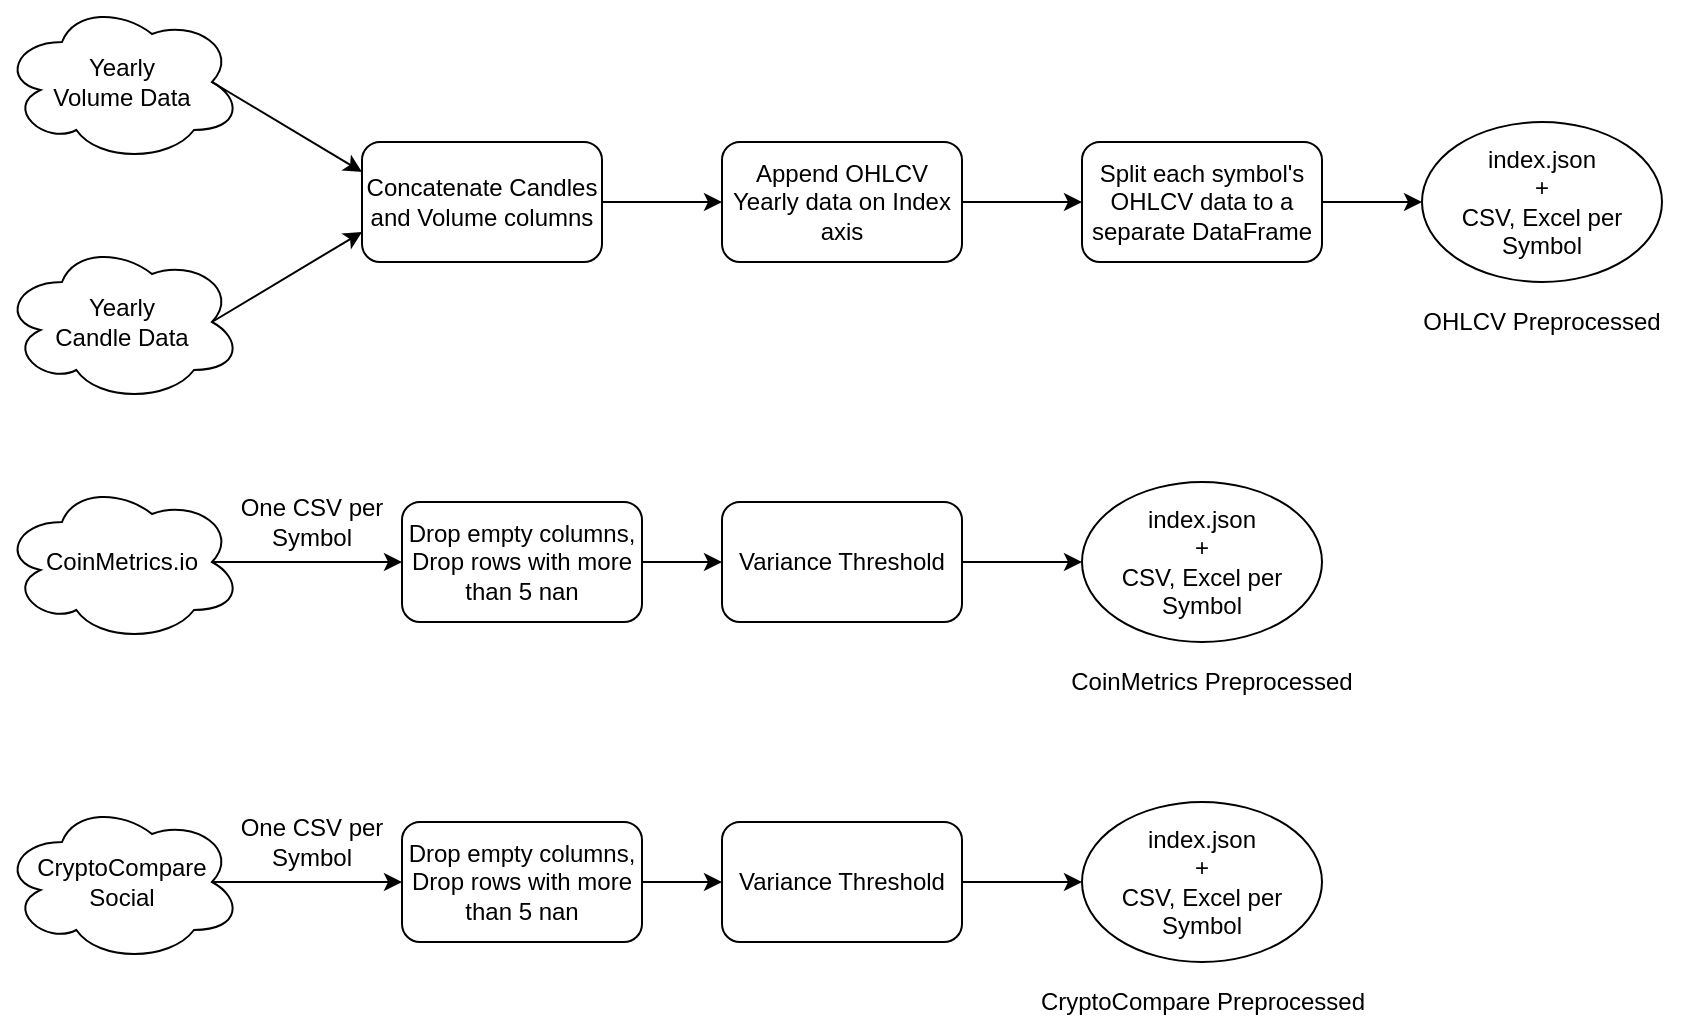 <mxfile version="13.7.6" type="device"><diagram id="VXJkmPE2xOATJFA8U-5V" name="Page-1"><mxGraphModel dx="1422" dy="732" grid="1" gridSize="10" guides="1" tooltips="1" connect="1" arrows="1" fold="1" page="1" pageScale="1" pageWidth="827" pageHeight="1169" math="0" shadow="0"><root><mxCell id="0"/><mxCell id="1" parent="0"/><mxCell id="7vkwc5EuOUGVffJD1eXL-1" value="CoinMetrics.io" style="ellipse;shape=cloud;whiteSpace=wrap;html=1;" vertex="1" parent="1"><mxGeometry x="40" y="320" width="120" height="80" as="geometry"/></mxCell><mxCell id="7vkwc5EuOUGVffJD1eXL-2" value="Drop empty columns,&lt;br&gt;Drop rows with more than 5 nan" style="rounded=1;whiteSpace=wrap;html=1;" vertex="1" parent="1"><mxGeometry x="240" y="330" width="120" height="60" as="geometry"/></mxCell><mxCell id="7vkwc5EuOUGVffJD1eXL-3" value="" style="endArrow=classic;html=1;exitX=0.875;exitY=0.5;exitDx=0;exitDy=0;exitPerimeter=0;entryX=0;entryY=0.5;entryDx=0;entryDy=0;" edge="1" parent="1" source="7vkwc5EuOUGVffJD1eXL-1" target="7vkwc5EuOUGVffJD1eXL-2"><mxGeometry width="50" height="50" relative="1" as="geometry"><mxPoint x="390" y="400" as="sourcePoint"/><mxPoint x="440" y="350" as="targetPoint"/></mxGeometry></mxCell><mxCell id="7vkwc5EuOUGVffJD1eXL-8" value="" style="endArrow=classic;html=1;exitX=1;exitY=0.5;exitDx=0;exitDy=0;entryX=0;entryY=0.5;entryDx=0;entryDy=0;" edge="1" parent="1" source="7vkwc5EuOUGVffJD1eXL-2"><mxGeometry width="50" height="50" relative="1" as="geometry"><mxPoint x="390" y="400" as="sourcePoint"/><mxPoint x="400" y="360" as="targetPoint"/></mxGeometry></mxCell><mxCell id="7vkwc5EuOUGVffJD1eXL-9" value="Variance Threshold" style="rounded=1;whiteSpace=wrap;html=1;" vertex="1" parent="1"><mxGeometry x="400" y="330" width="120" height="60" as="geometry"/></mxCell><mxCell id="7vkwc5EuOUGVffJD1eXL-10" value="Yearly&lt;br&gt;Candle Data" style="ellipse;shape=cloud;whiteSpace=wrap;html=1;" vertex="1" parent="1"><mxGeometry x="40" y="200" width="120" height="80" as="geometry"/></mxCell><mxCell id="7vkwc5EuOUGVffJD1eXL-11" value="Concatenate Candles&lt;br&gt;and Volume columns" style="rounded=1;whiteSpace=wrap;html=1;" vertex="1" parent="1"><mxGeometry x="220" y="150" width="120" height="60" as="geometry"/></mxCell><mxCell id="7vkwc5EuOUGVffJD1eXL-13" value="" style="endArrow=classic;html=1;entryX=0;entryY=0.75;entryDx=0;entryDy=0;exitX=0.875;exitY=0.5;exitDx=0;exitDy=0;exitPerimeter=0;" edge="1" parent="1" source="7vkwc5EuOUGVffJD1eXL-10" target="7vkwc5EuOUGVffJD1eXL-11"><mxGeometry width="50" height="50" relative="1" as="geometry"><mxPoint x="250" y="250" as="sourcePoint"/><mxPoint x="220" y="239.5" as="targetPoint"/></mxGeometry></mxCell><mxCell id="7vkwc5EuOUGVffJD1eXL-14" value="Yearly &lt;br&gt;Volume Data" style="ellipse;shape=cloud;whiteSpace=wrap;html=1;" vertex="1" parent="1"><mxGeometry x="40" y="80" width="120" height="80" as="geometry"/></mxCell><mxCell id="7vkwc5EuOUGVffJD1eXL-15" value="" style="endArrow=classic;html=1;exitX=0.875;exitY=0.5;exitDx=0;exitDy=0;exitPerimeter=0;entryX=0;entryY=0.25;entryDx=0;entryDy=0;" edge="1" parent="1" source="7vkwc5EuOUGVffJD1eXL-14" target="7vkwc5EuOUGVffJD1eXL-11"><mxGeometry width="50" height="50" relative="1" as="geometry"><mxPoint x="155" y="250" as="sourcePoint"/><mxPoint x="230" y="180" as="targetPoint"/></mxGeometry></mxCell><mxCell id="7vkwc5EuOUGVffJD1eXL-16" value="Append OHLCV Yearly data on Index axis" style="rounded=1;whiteSpace=wrap;html=1;" vertex="1" parent="1"><mxGeometry x="400" y="150" width="120" height="60" as="geometry"/></mxCell><mxCell id="7vkwc5EuOUGVffJD1eXL-17" value="" style="endArrow=classic;html=1;exitX=1;exitY=0.5;exitDx=0;exitDy=0;entryX=0;entryY=0.5;entryDx=0;entryDy=0;" edge="1" parent="1" source="7vkwc5EuOUGVffJD1eXL-11" target="7vkwc5EuOUGVffJD1eXL-16"><mxGeometry width="50" height="50" relative="1" as="geometry"><mxPoint x="290" y="270" as="sourcePoint"/><mxPoint x="340" y="220" as="targetPoint"/></mxGeometry></mxCell><mxCell id="7vkwc5EuOUGVffJD1eXL-18" value="" style="endArrow=classic;html=1;exitX=1;exitY=0.5;exitDx=0;exitDy=0;" edge="1" parent="1" source="7vkwc5EuOUGVffJD1eXL-16" target="7vkwc5EuOUGVffJD1eXL-19"><mxGeometry width="50" height="50" relative="1" as="geometry"><mxPoint x="290" y="270" as="sourcePoint"/><mxPoint x="580" y="180" as="targetPoint"/></mxGeometry></mxCell><mxCell id="7vkwc5EuOUGVffJD1eXL-19" value="Split each symbol's OHLCV data to a separate DataFrame" style="rounded=1;whiteSpace=wrap;html=1;" vertex="1" parent="1"><mxGeometry x="580" y="150" width="120" height="60" as="geometry"/></mxCell><mxCell id="7vkwc5EuOUGVffJD1eXL-20" value="index.json&lt;br&gt;+&lt;br&gt;CSV, Excel per Symbol" style="ellipse;whiteSpace=wrap;html=1;" vertex="1" parent="1"><mxGeometry x="750" y="140" width="120" height="80" as="geometry"/></mxCell><mxCell id="7vkwc5EuOUGVffJD1eXL-21" value="" style="endArrow=classic;html=1;exitX=1;exitY=0.5;exitDx=0;exitDy=0;entryX=0;entryY=0.5;entryDx=0;entryDy=0;" edge="1" parent="1" source="7vkwc5EuOUGVffJD1eXL-19" target="7vkwc5EuOUGVffJD1eXL-20"><mxGeometry width="50" height="50" relative="1" as="geometry"><mxPoint x="290" y="230" as="sourcePoint"/><mxPoint x="640" y="80" as="targetPoint"/></mxGeometry></mxCell><mxCell id="7vkwc5EuOUGVffJD1eXL-22" value="One CSV per Symbol" style="text;html=1;strokeColor=none;fillColor=none;align=center;verticalAlign=middle;whiteSpace=wrap;rounded=0;" vertex="1" parent="1"><mxGeometry x="150" y="330" width="90" height="20" as="geometry"/></mxCell><mxCell id="7vkwc5EuOUGVffJD1eXL-23" value="index.json&lt;br&gt;+&lt;br&gt;CSV, Excel per Symbol" style="ellipse;whiteSpace=wrap;html=1;" vertex="1" parent="1"><mxGeometry x="580" y="320" width="120" height="80" as="geometry"/></mxCell><mxCell id="7vkwc5EuOUGVffJD1eXL-24" value="" style="endArrow=classic;html=1;exitX=1;exitY=0.5;exitDx=0;exitDy=0;entryX=0;entryY=0.5;entryDx=0;entryDy=0;" edge="1" parent="1" source="7vkwc5EuOUGVffJD1eXL-9" target="7vkwc5EuOUGVffJD1eXL-23"><mxGeometry width="50" height="50" relative="1" as="geometry"><mxPoint x="710" y="190" as="sourcePoint"/><mxPoint x="760" y="190" as="targetPoint"/></mxGeometry></mxCell><mxCell id="7vkwc5EuOUGVffJD1eXL-30" value="CryptoCompare&lt;br&gt;Social" style="ellipse;shape=cloud;whiteSpace=wrap;html=1;" vertex="1" parent="1"><mxGeometry x="40" y="480" width="120" height="80" as="geometry"/></mxCell><mxCell id="7vkwc5EuOUGVffJD1eXL-31" value="Drop empty columns,&lt;br&gt;Drop rows with more than 5 nan" style="rounded=1;whiteSpace=wrap;html=1;" vertex="1" parent="1"><mxGeometry x="240" y="490" width="120" height="60" as="geometry"/></mxCell><mxCell id="7vkwc5EuOUGVffJD1eXL-32" value="" style="endArrow=classic;html=1;exitX=0.875;exitY=0.5;exitDx=0;exitDy=0;exitPerimeter=0;entryX=0;entryY=0.5;entryDx=0;entryDy=0;" edge="1" parent="1" source="7vkwc5EuOUGVffJD1eXL-30" target="7vkwc5EuOUGVffJD1eXL-31"><mxGeometry width="50" height="50" relative="1" as="geometry"><mxPoint x="390" y="560" as="sourcePoint"/><mxPoint x="440" y="510" as="targetPoint"/></mxGeometry></mxCell><mxCell id="7vkwc5EuOUGVffJD1eXL-33" value="" style="endArrow=classic;html=1;exitX=1;exitY=0.5;exitDx=0;exitDy=0;entryX=0;entryY=0.5;entryDx=0;entryDy=0;" edge="1" parent="1" source="7vkwc5EuOUGVffJD1eXL-31"><mxGeometry width="50" height="50" relative="1" as="geometry"><mxPoint x="390" y="560" as="sourcePoint"/><mxPoint x="400" y="520" as="targetPoint"/></mxGeometry></mxCell><mxCell id="7vkwc5EuOUGVffJD1eXL-34" value="Variance Threshold" style="rounded=1;whiteSpace=wrap;html=1;" vertex="1" parent="1"><mxGeometry x="400" y="490" width="120" height="60" as="geometry"/></mxCell><mxCell id="7vkwc5EuOUGVffJD1eXL-35" value="One CSV per Symbol" style="text;html=1;strokeColor=none;fillColor=none;align=center;verticalAlign=middle;whiteSpace=wrap;rounded=0;" vertex="1" parent="1"><mxGeometry x="150" y="490" width="90" height="20" as="geometry"/></mxCell><mxCell id="7vkwc5EuOUGVffJD1eXL-36" value="index.json&lt;br&gt;+&lt;br&gt;CSV, Excel per Symbol" style="ellipse;whiteSpace=wrap;html=1;" vertex="1" parent="1"><mxGeometry x="580" y="480" width="120" height="80" as="geometry"/></mxCell><mxCell id="7vkwc5EuOUGVffJD1eXL-37" value="" style="endArrow=classic;html=1;exitX=1;exitY=0.5;exitDx=0;exitDy=0;entryX=0;entryY=0.5;entryDx=0;entryDy=0;" edge="1" parent="1" source="7vkwc5EuOUGVffJD1eXL-34" target="7vkwc5EuOUGVffJD1eXL-36"><mxGeometry width="50" height="50" relative="1" as="geometry"><mxPoint x="710" y="350" as="sourcePoint"/><mxPoint x="760" y="350" as="targetPoint"/></mxGeometry></mxCell><mxCell id="7vkwc5EuOUGVffJD1eXL-38" value="OHLCV Preprocessed" style="text;html=1;strokeColor=none;fillColor=none;align=center;verticalAlign=middle;whiteSpace=wrap;rounded=0;" vertex="1" parent="1"><mxGeometry x="740" y="230" width="140" height="20" as="geometry"/></mxCell><mxCell id="7vkwc5EuOUGVffJD1eXL-39" value="CoinMetrics Preprocessed" style="text;html=1;strokeColor=none;fillColor=none;align=center;verticalAlign=middle;whiteSpace=wrap;rounded=0;" vertex="1" parent="1"><mxGeometry x="570" y="410" width="150" height="20" as="geometry"/></mxCell><mxCell id="7vkwc5EuOUGVffJD1eXL-40" value="CryptoCompare Preprocessed" style="text;html=1;strokeColor=none;fillColor=none;align=center;verticalAlign=middle;whiteSpace=wrap;rounded=0;" vertex="1" parent="1"><mxGeometry x="552.5" y="570" width="175" height="20" as="geometry"/></mxCell></root></mxGraphModel></diagram></mxfile>
